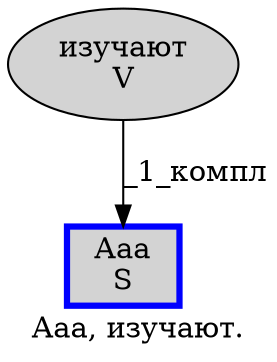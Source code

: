 digraph SENTENCE_4531 {
	graph [label="Ааа, изучают."]
	node [style=filled]
		0 [label="Ааа
S" color=blue fillcolor=lightgray penwidth=3 shape=box]
		2 [label="изучают
V" color="" fillcolor=lightgray penwidth=1 shape=ellipse]
			2 -> 0 [label="_1_компл"]
}